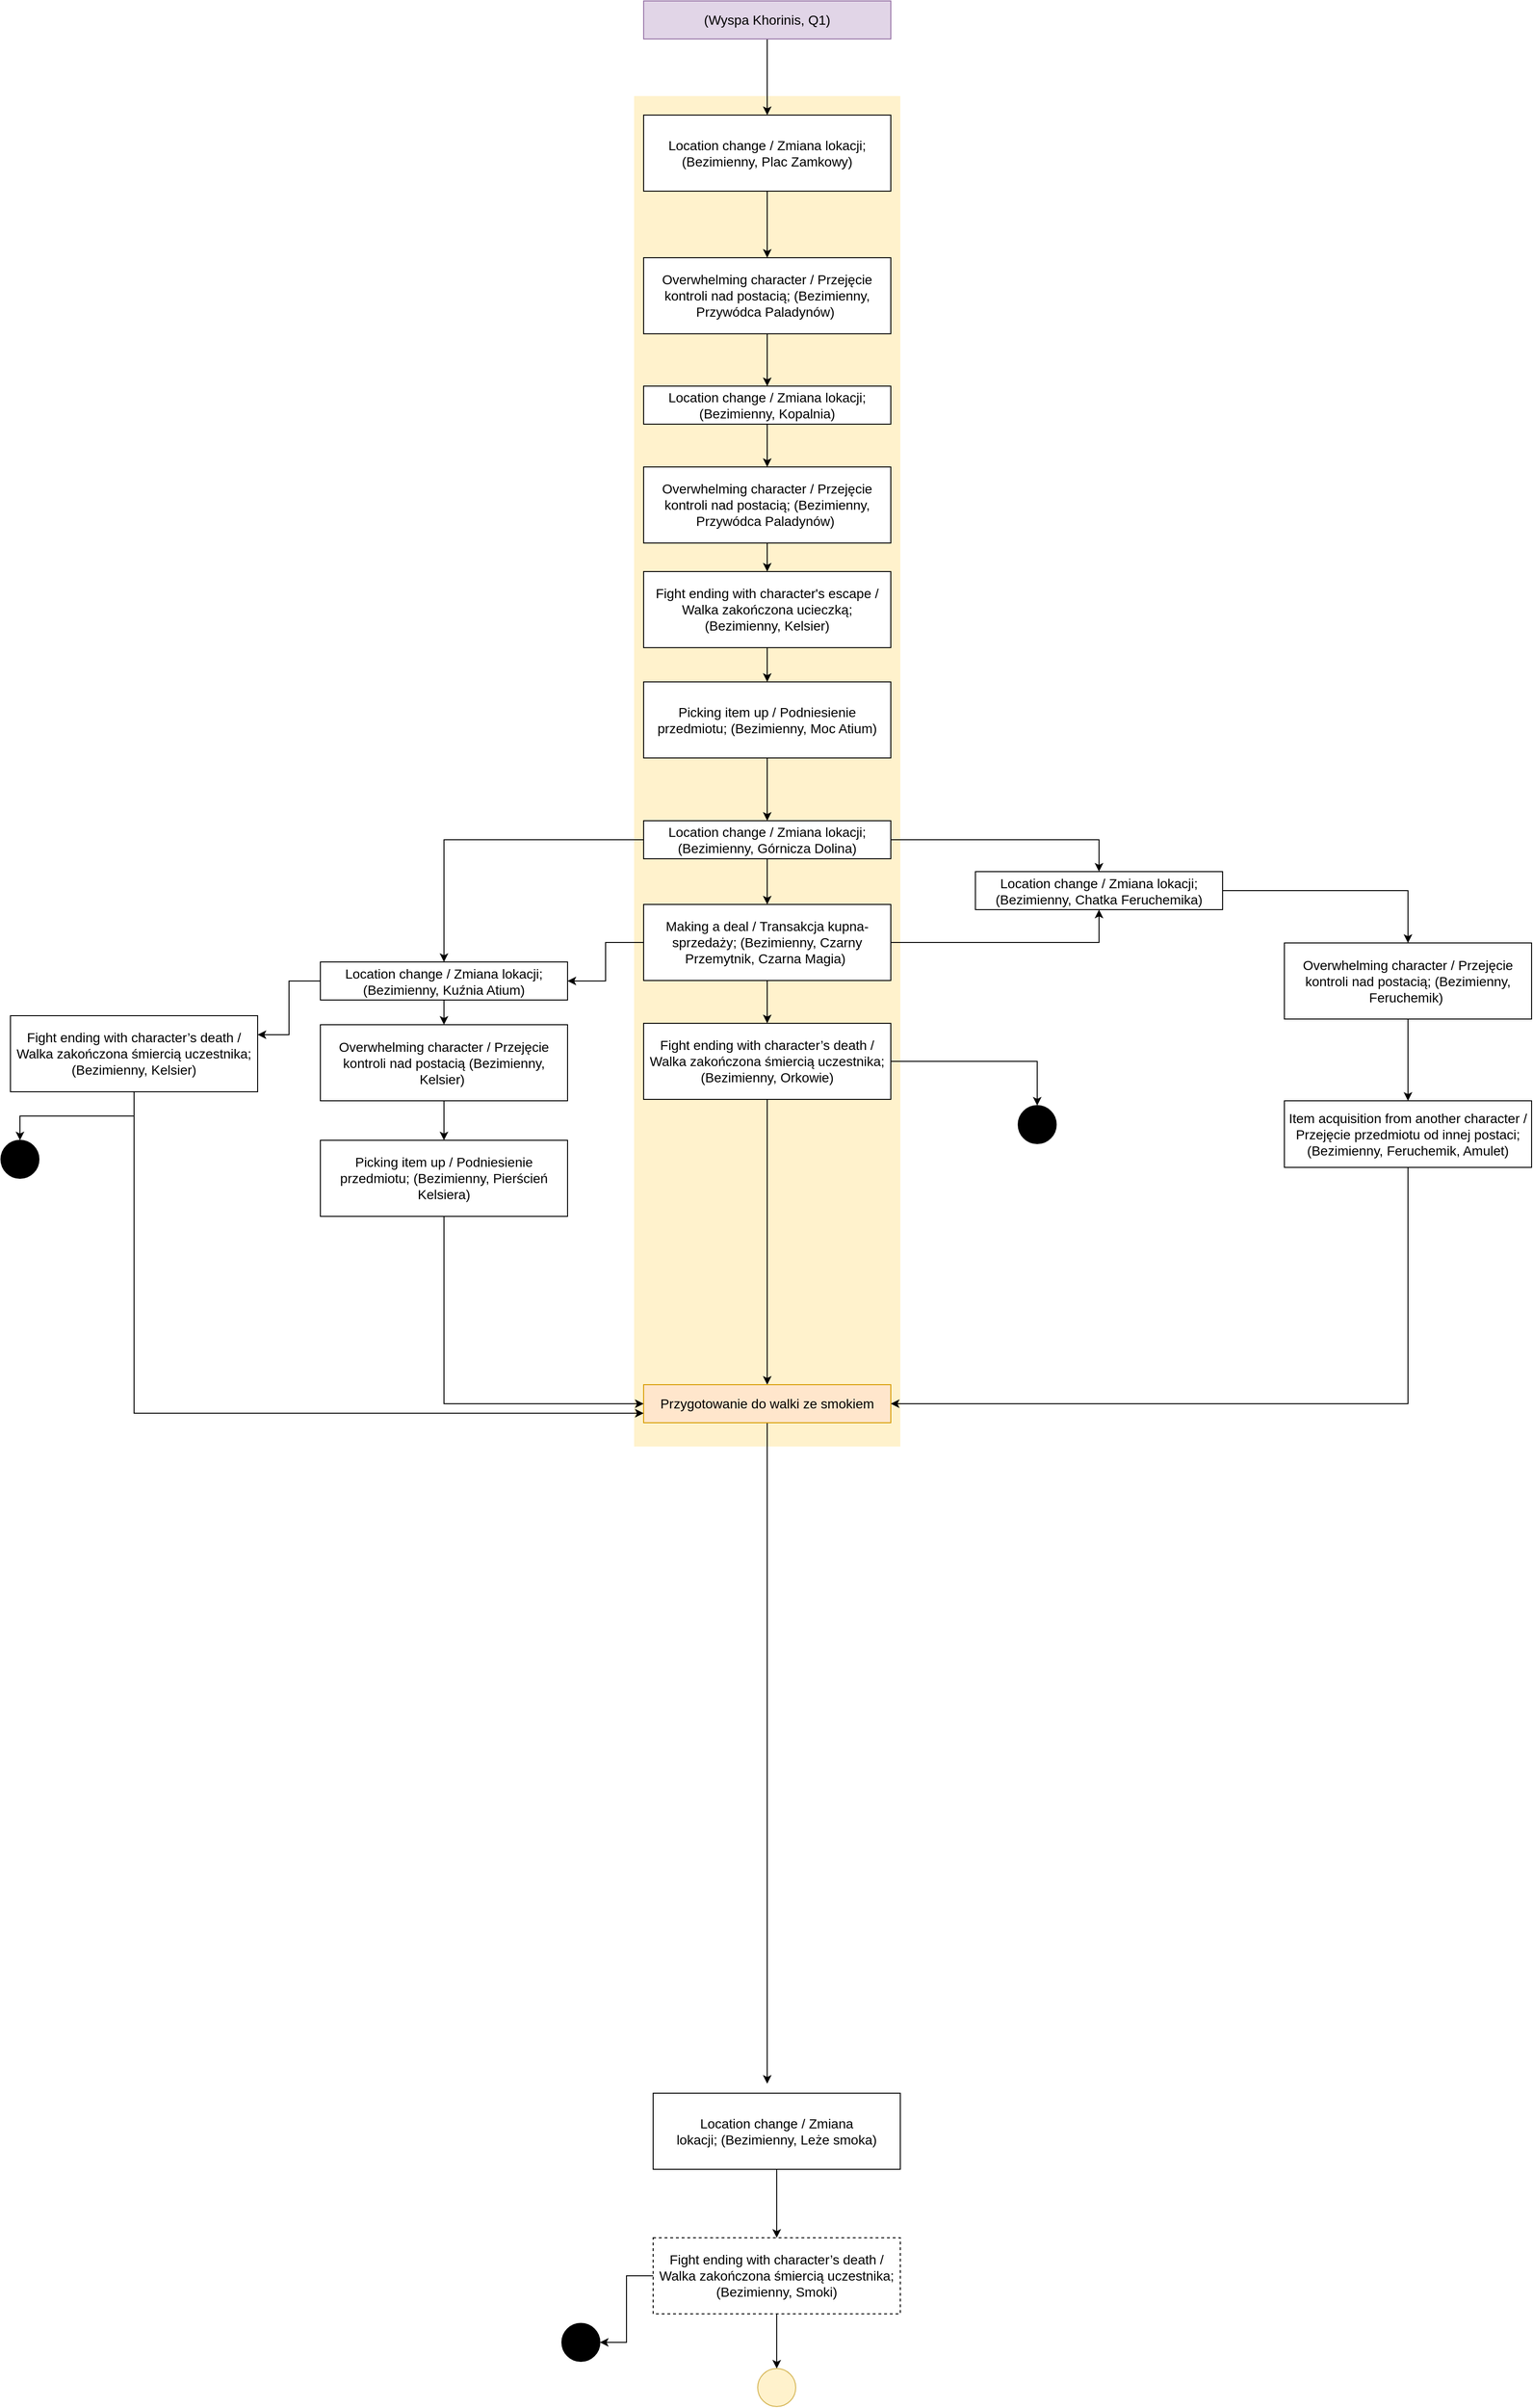 <mxfile version="26.0.4">
  <diagram id="rkxneIpJQOFQeqjlJjRi" name="DiagramFabuly">
    <mxGraphModel dx="3187" dy="2958" grid="1" gridSize="10" guides="1" tooltips="1" connect="1" arrows="1" fold="1" page="1" pageScale="1" pageWidth="850" pageHeight="1100" math="0" shadow="0">
      <root>
        <mxCell id="0" />
        <mxCell id="1" parent="0" />
        <mxCell id="L8YZ8_fF07wdOiWUrEbG-100" value="" style="rounded=0;whiteSpace=wrap;html=1;fillColor=#fff2cc;fontFamily=Helvetica;fontSize=14;strokeColor=none;container=0;" parent="1" vertex="1">
          <mxGeometry x="866" y="-70" width="280" height="1420" as="geometry" />
        </mxCell>
        <mxCell id="L8YZ8_fF07wdOiWUrEbG-247" style="edgeStyle=orthogonalEdgeStyle;rounded=0;orthogonalLoop=1;jettySize=auto;html=1;exitX=0.5;exitY=1;exitDx=0;exitDy=0;" parent="1" source="L8YZ8_fF07wdOiWUrEbG-86" target="L8YZ8_fF07wdOiWUrEbG-140" edge="1">
          <mxGeometry relative="1" as="geometry" />
        </mxCell>
        <mxCell id="L8YZ8_fF07wdOiWUrEbG-86" value="&lt;font&gt;(Wyspa Khorinis, Q1)&lt;/font&gt;" style="rounded=0;whiteSpace=wrap;html=1;strokeColor=#9673a6;fillColor=#e1d5e7;container=0;fontSize=14;" parent="1" vertex="1">
          <mxGeometry x="876" y="-170" width="260" height="40" as="geometry" />
        </mxCell>
        <mxCell id="BgiVhQcfrGqZTO2HbATs-4" value="" style="edgeStyle=orthogonalEdgeStyle;rounded=0;orthogonalLoop=1;jettySize=auto;html=1;" parent="1" source="L8YZ8_fF07wdOiWUrEbG-102" target="L8YZ8_fF07wdOiWUrEbG-127" edge="1">
          <mxGeometry relative="1" as="geometry" />
        </mxCell>
        <mxCell id="L8YZ8_fF07wdOiWUrEbG-102" value="Fight ending with character&#39;s escape / Walka zakończona ucieczką; (Bezimienny, Kelsier)" style="rounded=0;whiteSpace=wrap;html=1;sketch=0;align=center;fontSize=14;container=0;" parent="1" vertex="1">
          <mxGeometry x="876" y="430" width="260" height="80" as="geometry" />
        </mxCell>
        <mxCell id="L8YZ8_fF07wdOiWUrEbG-103" value="&lt;span id=&quot;docs-internal-guid-4cfbbf0f-7fff-1ddc-6e00-4f36d3d0db7e&quot;&gt;&lt;span style=&quot;background-color: transparent ; vertical-align: baseline&quot;&gt;&lt;font&gt;&lt;font face=&quot;arial&quot;&gt;&lt;span&gt;Location change / Zmiana lokacji;&lt;/span&gt;&lt;/font&gt;&lt;span style=&quot;font-family: arial;&quot;&gt;(Bezimienny, Górnicza Dolina)&lt;/span&gt;&lt;br&gt;&lt;/font&gt;&lt;/span&gt;&lt;/span&gt;" style="rounded=0;whiteSpace=wrap;html=1;align=center;container=0;fontSize=14;" parent="1" vertex="1">
          <mxGeometry x="876" y="692" width="260" height="40" as="geometry" />
        </mxCell>
        <mxCell id="BgiVhQcfrGqZTO2HbATs-6" value="" style="edgeStyle=orthogonalEdgeStyle;rounded=0;orthogonalLoop=1;jettySize=auto;html=1;" parent="1" source="L8YZ8_fF07wdOiWUrEbG-108" target="BgiVhQcfrGqZTO2HbATs-2" edge="1">
          <mxGeometry relative="1" as="geometry" />
        </mxCell>
        <mxCell id="L8YZ8_fF07wdOiWUrEbG-108" value="&lt;span id=&quot;docs-internal-guid-4cfbbf0f-7fff-1ddc-6e00-4f36d3d0db7e&quot;&gt;&lt;span style=&quot;background-color: transparent ; vertical-align: baseline&quot;&gt;&lt;font&gt;&lt;font face=&quot;arial&quot;&gt;&lt;span&gt;Location change / Zmiana lokacji; (Bezimienny, Kopalnia)&lt;/span&gt;&lt;/font&gt;&lt;/font&gt;&lt;/span&gt;&lt;/span&gt;" style="rounded=0;whiteSpace=wrap;html=1;align=center;container=0;fontSize=14;" parent="1" vertex="1">
          <mxGeometry x="876" y="235" width="260" height="40" as="geometry" />
        </mxCell>
        <mxCell id="L8YZ8_fF07wdOiWUrEbG-109" value="" style="edgeStyle=orthogonalEdgeStyle;rounded=0;orthogonalLoop=1;jettySize=auto;html=1;fontSize=14;" parent="1" source="L8YZ8_fF07wdOiWUrEbG-111" target="L8YZ8_fF07wdOiWUrEbG-112" edge="1">
          <mxGeometry relative="1" as="geometry" />
        </mxCell>
        <mxCell id="L8YZ8_fF07wdOiWUrEbG-110" value="" style="edgeStyle=orthogonalEdgeStyle;rounded=0;orthogonalLoop=1;jettySize=auto;html=1;fontSize=14;" parent="1" source="L8YZ8_fF07wdOiWUrEbG-111" target="L8YZ8_fF07wdOiWUrEbG-114" edge="1">
          <mxGeometry relative="1" as="geometry" />
        </mxCell>
        <mxCell id="L8YZ8_fF07wdOiWUrEbG-111" value="&lt;font&gt;Fight ending with character’s death / Walka zakończona śmiercią uczestnika; (Bezimienny, Orkowie)&lt;/font&gt;" style="rounded=0;whiteSpace=wrap;html=1;fontSize=14;fontFamily=Helvetica;container=0;" parent="1" vertex="1">
          <mxGeometry x="876" y="905" width="260" height="80" as="geometry" />
        </mxCell>
        <mxCell id="L8YZ8_fF07wdOiWUrEbG-112" value="" style="ellipse;whiteSpace=wrap;html=1;aspect=fixed;fontSize=14;align=center;fillColor=#000000;container=0;" parent="1" vertex="1">
          <mxGeometry x="1270" y="991.5" width="40" height="40" as="geometry" />
        </mxCell>
        <mxCell id="wIxRWUz_mLLFGNtNrPbb-19" style="edgeStyle=orthogonalEdgeStyle;rounded=0;orthogonalLoop=1;jettySize=auto;html=1;" parent="1" source="L8YZ8_fF07wdOiWUrEbG-114" edge="1">
          <mxGeometry relative="1" as="geometry">
            <mxPoint x="1006" y="2020" as="targetPoint" />
          </mxGeometry>
        </mxCell>
        <mxCell id="L8YZ8_fF07wdOiWUrEbG-114" value="&lt;font face=&quot;arial&quot;&gt;Przygotowanie do walki ze smokiem&lt;/font&gt;" style="rounded=0;whiteSpace=wrap;html=1;align=center;container=0;fontSize=14;fillColor=#ffe6cc;strokeColor=#d79b00;" parent="1" vertex="1">
          <mxGeometry x="876" y="1285" width="260" height="40" as="geometry" />
        </mxCell>
        <mxCell id="L8YZ8_fF07wdOiWUrEbG-117" value="" style="edgeStyle=orthogonalEdgeStyle;rounded=0;orthogonalLoop=1;jettySize=auto;html=1;fontSize=14;entryX=0.5;entryY=0;entryDx=0;entryDy=0;" parent="1" source="L8YZ8_fF07wdOiWUrEbG-119" target="12mz_8oFqkP4Q2UUcGUV-4" edge="1">
          <mxGeometry relative="1" as="geometry">
            <Array as="points" />
            <mxPoint x="1680" y="991.5" as="targetPoint" />
          </mxGeometry>
        </mxCell>
        <mxCell id="L8YZ8_fF07wdOiWUrEbG-119" value="&lt;font face=&quot;arial&quot;&gt;&lt;span&gt;Overwhelming character / Przejęcie kontroli nad postacią; (Bezimienny, Feruchemik)&amp;nbsp;&lt;/span&gt;&lt;/font&gt;" style="rounded=0;whiteSpace=wrap;html=1;align=center;container=0;fontSize=14;" parent="1" vertex="1">
          <mxGeometry x="1550" y="820.5" width="260" height="80" as="geometry" />
        </mxCell>
        <mxCell id="L8YZ8_fF07wdOiWUrEbG-121" value="" style="edgeStyle=orthogonalEdgeStyle;rounded=0;orthogonalLoop=1;jettySize=auto;html=1;fontSize=14;" parent="1" source="L8YZ8_fF07wdOiWUrEbG-122" target="L8YZ8_fF07wdOiWUrEbG-108" edge="1">
          <mxGeometry relative="1" as="geometry" />
        </mxCell>
        <mxCell id="L8YZ8_fF07wdOiWUrEbG-122" value="&lt;span id=&quot;docs-internal-guid-4cfbbf0f-7fff-1ddc-6e00-4f36d3d0db7e&quot;&gt;&lt;span style=&quot;background-color: transparent ; vertical-align: baseline&quot;&gt;&lt;font&gt;&lt;font face=&quot;arial&quot;&gt;&lt;span&gt;Overwhelming character / Przejęcie kontroli nad postacią; (Bezimienny, Przywódca Paladynów)&amp;nbsp;&lt;/span&gt;&lt;/font&gt;&lt;/font&gt;&lt;/span&gt;&lt;/span&gt;" style="rounded=0;whiteSpace=wrap;html=1;align=center;container=0;fontSize=14;" parent="1" vertex="1">
          <mxGeometry x="876" y="100" width="260" height="80" as="geometry" />
        </mxCell>
        <mxCell id="L8YZ8_fF07wdOiWUrEbG-126" value="" style="edgeStyle=orthogonalEdgeStyle;rounded=0;orthogonalLoop=1;jettySize=auto;html=1;entryX=0.5;entryY=0;entryDx=0;entryDy=0;fontSize=14;" parent="1" source="L8YZ8_fF07wdOiWUrEbG-127" target="L8YZ8_fF07wdOiWUrEbG-103" edge="1">
          <mxGeometry relative="1" as="geometry" />
        </mxCell>
        <mxCell id="L8YZ8_fF07wdOiWUrEbG-127" value="Picking item up / Podniesienie przedmiotu; (Bezimienny, Moc Atium)" style="rounded=0;whiteSpace=wrap;html=1;sketch=0;align=center;fontSize=14;container=0;" parent="1" vertex="1">
          <mxGeometry x="876" y="546" width="260" height="80" as="geometry" />
        </mxCell>
        <mxCell id="L8YZ8_fF07wdOiWUrEbG-128" value="" style="edgeStyle=orthogonalEdgeStyle;rounded=0;orthogonalLoop=1;jettySize=auto;html=1;fontSize=14;" parent="1" source="L8YZ8_fF07wdOiWUrEbG-129" target="L8YZ8_fF07wdOiWUrEbG-119" edge="1">
          <mxGeometry relative="1" as="geometry" />
        </mxCell>
        <mxCell id="L8YZ8_fF07wdOiWUrEbG-129" value="&lt;span id=&quot;docs-internal-guid-4cfbbf0f-7fff-1ddc-6e00-4f36d3d0db7e&quot;&gt;&lt;span style=&quot;background-color: transparent ; vertical-align: baseline&quot;&gt;&lt;font&gt;&lt;font face=&quot;arial&quot;&gt;&lt;span&gt;Location change / Zmiana lokacji;&lt;/span&gt;&lt;/font&gt;&lt;span style=&quot;font-family: arial;&quot;&gt;(Bezimienny, Chatka Feruchemika)&lt;/span&gt;&lt;br&gt;&lt;/font&gt;&lt;/span&gt;&lt;/span&gt;" style="rounded=0;whiteSpace=wrap;html=1;align=center;container=0;fontSize=14;" parent="1" vertex="1">
          <mxGeometry x="1225" y="745.5" width="260" height="40" as="geometry" />
        </mxCell>
        <mxCell id="L8YZ8_fF07wdOiWUrEbG-130" value="" style="edgeStyle=orthogonalEdgeStyle;rounded=0;orthogonalLoop=1;jettySize=auto;html=1;fontSize=14;" parent="1" source="L8YZ8_fF07wdOiWUrEbG-103" target="L8YZ8_fF07wdOiWUrEbG-129" edge="1">
          <mxGeometry relative="1" as="geometry" />
        </mxCell>
        <mxCell id="L8YZ8_fF07wdOiWUrEbG-131" value="" style="edgeStyle=orthogonalEdgeStyle;rounded=0;orthogonalLoop=1;jettySize=auto;html=1;entryX=1;entryY=0.5;entryDx=0;entryDy=0;fontSize=14;exitX=0.5;exitY=1;exitDx=0;exitDy=0;" parent="1" source="12mz_8oFqkP4Q2UUcGUV-4" target="L8YZ8_fF07wdOiWUrEbG-114" edge="1">
          <mxGeometry relative="1" as="geometry">
            <mxPoint x="1470" y="1188" as="targetPoint" />
            <Array as="points">
              <mxPoint x="1680" y="1305" />
            </Array>
            <mxPoint x="1700.043" y="1071.5" as="sourcePoint" />
          </mxGeometry>
        </mxCell>
        <mxCell id="L8YZ8_fF07wdOiWUrEbG-132" value="" style="edgeStyle=orthogonalEdgeStyle;rounded=0;orthogonalLoop=1;jettySize=auto;html=1;entryX=0.5;entryY=0;entryDx=0;entryDy=0;fontSize=14;" parent="1" source="L8YZ8_fF07wdOiWUrEbG-134" target="L8YZ8_fF07wdOiWUrEbG-111" edge="1">
          <mxGeometry relative="1" as="geometry" />
        </mxCell>
        <mxCell id="L8YZ8_fF07wdOiWUrEbG-133" style="edgeStyle=orthogonalEdgeStyle;rounded=0;orthogonalLoop=1;jettySize=auto;html=1;exitX=1;exitY=0.5;exitDx=0;exitDy=0;entryX=0.5;entryY=1;entryDx=0;entryDy=0;fontSize=14;" parent="1" source="L8YZ8_fF07wdOiWUrEbG-134" target="L8YZ8_fF07wdOiWUrEbG-129" edge="1">
          <mxGeometry relative="1" as="geometry" />
        </mxCell>
        <mxCell id="L8YZ8_fF07wdOiWUrEbG-134" value="&lt;span id=&quot;docs-internal-guid-4cfbbf0f-7fff-1ddc-6e00-4f36d3d0db7e&quot;&gt;&lt;span style=&quot;background-color: transparent ; vertical-align: baseline&quot;&gt;&lt;font&gt;&lt;font face=&quot;arial&quot;&gt;&lt;span&gt;Making a deal / Transakcja kupna-sprzedaży; (Bezimienny, Czarny Przemytnik, Czarna Magia)&amp;nbsp;&lt;/span&gt;&lt;/font&gt;&lt;/font&gt;&lt;/span&gt;&lt;/span&gt;" style="rounded=0;whiteSpace=wrap;html=1;align=center;container=0;fontSize=14;" parent="1" vertex="1">
          <mxGeometry x="876" y="780" width="260" height="80" as="geometry" />
        </mxCell>
        <mxCell id="L8YZ8_fF07wdOiWUrEbG-135" value="" style="edgeStyle=orthogonalEdgeStyle;rounded=0;orthogonalLoop=1;jettySize=auto;html=1;fontSize=14;" parent="1" source="L8YZ8_fF07wdOiWUrEbG-103" target="L8YZ8_fF07wdOiWUrEbG-134" edge="1">
          <mxGeometry relative="1" as="geometry" />
        </mxCell>
        <mxCell id="L8YZ8_fF07wdOiWUrEbG-137" style="edgeStyle=orthogonalEdgeStyle;rounded=0;orthogonalLoop=1;jettySize=auto;html=1;exitX=0.5;exitY=1;exitDx=0;exitDy=0;entryX=0;entryY=0.5;entryDx=0;entryDy=0;fontSize=14;" parent="1" source="L8YZ8_fF07wdOiWUrEbG-169" target="L8YZ8_fF07wdOiWUrEbG-114" edge="1">
          <mxGeometry relative="1" as="geometry" />
        </mxCell>
        <mxCell id="L8YZ8_fF07wdOiWUrEbG-138" value="" style="edgeStyle=orthogonalEdgeStyle;rounded=0;orthogonalLoop=1;jettySize=auto;html=1;fontSize=14;" parent="1" source="L8YZ8_fF07wdOiWUrEbG-103" target="L8YZ8_fF07wdOiWUrEbG-172" edge="1">
          <mxGeometry relative="1" as="geometry" />
        </mxCell>
        <mxCell id="L8YZ8_fF07wdOiWUrEbG-139" style="edgeStyle=orthogonalEdgeStyle;rounded=0;orthogonalLoop=1;jettySize=auto;html=1;exitX=0;exitY=0.5;exitDx=0;exitDy=0;entryX=1;entryY=0.5;entryDx=0;entryDy=0;fontSize=14;" parent="1" source="L8YZ8_fF07wdOiWUrEbG-134" target="L8YZ8_fF07wdOiWUrEbG-172" edge="1">
          <mxGeometry relative="1" as="geometry" />
        </mxCell>
        <mxCell id="L8YZ8_fF07wdOiWUrEbG-140" value="&lt;font face=&quot;arial&quot;&gt;&lt;span&gt;Location change / Zmiana lokacji; (Bezimienny, Plac Zamkowy)&lt;/span&gt;&lt;/font&gt;" style="rounded=0;whiteSpace=wrap;html=1;align=center;container=0;fontSize=14;" parent="1" vertex="1">
          <mxGeometry x="876" y="-50" width="260" height="80" as="geometry" />
        </mxCell>
        <mxCell id="L8YZ8_fF07wdOiWUrEbG-141" value="" style="edgeStyle=orthogonalEdgeStyle;rounded=0;orthogonalLoop=1;jettySize=auto;html=1;fontSize=14;" parent="1" source="L8YZ8_fF07wdOiWUrEbG-140" target="L8YZ8_fF07wdOiWUrEbG-122" edge="1">
          <mxGeometry relative="1" as="geometry" />
        </mxCell>
        <mxCell id="_AeHbqln6yWPShEhwbNr-14" style="edgeStyle=orthogonalEdgeStyle;rounded=0;orthogonalLoop=1;jettySize=auto;html=1;entryX=0;entryY=0.75;entryDx=0;entryDy=0;" parent="1" source="L8YZ8_fF07wdOiWUrEbG-166" target="L8YZ8_fF07wdOiWUrEbG-114" edge="1">
          <mxGeometry relative="1" as="geometry">
            <Array as="points">
              <mxPoint x="340" y="1315" />
            </Array>
          </mxGeometry>
        </mxCell>
        <mxCell id="_AeHbqln6yWPShEhwbNr-57" style="edgeStyle=orthogonalEdgeStyle;rounded=0;orthogonalLoop=1;jettySize=auto;html=1;entryX=0.5;entryY=0;entryDx=0;entryDy=0;" parent="1" source="L8YZ8_fF07wdOiWUrEbG-166" target="L8YZ8_fF07wdOiWUrEbG-167" edge="1">
          <mxGeometry relative="1" as="geometry" />
        </mxCell>
        <mxCell id="L8YZ8_fF07wdOiWUrEbG-166" value="&lt;span id=&quot;docs-internal-guid-4cfbbf0f-7fff-1ddc-6e00-4f36d3d0db7e&quot;&gt;&lt;span style=&quot;background-color: transparent ; vertical-align: baseline&quot;&gt;&lt;font&gt;&lt;font face=&quot;arial&quot;&gt;&lt;span&gt;Fight ending with character’s death / Walka zakończona śmiercią uczestnika; (Bezimienny, Kelsier)&lt;/span&gt;&lt;/font&gt;&lt;/font&gt;&lt;/span&gt;&lt;/span&gt;" style="rounded=0;whiteSpace=wrap;html=1;align=center;container=0;fontSize=14;" parent="1" vertex="1">
          <mxGeometry x="210" y="897" width="260" height="80" as="geometry" />
        </mxCell>
        <mxCell id="L8YZ8_fF07wdOiWUrEbG-167" value="" style="ellipse;whiteSpace=wrap;html=1;aspect=fixed;fontSize=14;align=center;fillColor=#000000;container=0;" parent="1" vertex="1">
          <mxGeometry x="200" y="1028" width="40" height="40" as="geometry" />
        </mxCell>
        <mxCell id="L8YZ8_fF07wdOiWUrEbG-169" value="&lt;font face=&quot;arial&quot;&gt;&lt;span&gt;Picking item up / Podniesienie przedmiotu; (Bezimienny, Pierścień Kelsiera)&lt;/span&gt;&lt;/font&gt;" style="rounded=0;whiteSpace=wrap;html=1;align=center;container=0;fontSize=14;" parent="1" vertex="1">
          <mxGeometry x="536" y="1028" width="260" height="80" as="geometry" />
        </mxCell>
        <mxCell id="L8YZ8_fF07wdOiWUrEbG-170" value="&lt;span id=&quot;docs-internal-guid-4cfbbf0f-7fff-1ddc-6e00-4f36d3d0db7e&quot;&gt;&lt;span style=&quot;background-color: transparent ; vertical-align: baseline&quot;&gt;&lt;font&gt;&lt;font face=&quot;arial&quot;&gt;&lt;span&gt;Overwhelming character / Przejęcie kontroli nad postacią (Bezimienny, Kelsier)&amp;nbsp;&lt;/span&gt;&lt;/font&gt;&lt;/font&gt;&lt;/span&gt;&lt;/span&gt;" style="rounded=0;whiteSpace=wrap;html=1;align=center;container=0;fontSize=14;" parent="1" vertex="1">
          <mxGeometry x="536" y="906.5" width="260" height="80" as="geometry" />
        </mxCell>
        <mxCell id="L8YZ8_fF07wdOiWUrEbG-171" value="" style="edgeStyle=orthogonalEdgeStyle;rounded=0;orthogonalLoop=1;jettySize=auto;html=1;fontSize=14;" parent="1" source="L8YZ8_fF07wdOiWUrEbG-170" target="L8YZ8_fF07wdOiWUrEbG-169" edge="1">
          <mxGeometry relative="1" as="geometry" />
        </mxCell>
        <mxCell id="_AeHbqln6yWPShEhwbNr-12" style="edgeStyle=orthogonalEdgeStyle;rounded=0;orthogonalLoop=1;jettySize=auto;html=1;entryX=1;entryY=0.25;entryDx=0;entryDy=0;" parent="1" source="L8YZ8_fF07wdOiWUrEbG-172" target="L8YZ8_fF07wdOiWUrEbG-166" edge="1">
          <mxGeometry relative="1" as="geometry" />
        </mxCell>
        <mxCell id="L8YZ8_fF07wdOiWUrEbG-172" value="&lt;span id=&quot;docs-internal-guid-4cfbbf0f-7fff-1ddc-6e00-4f36d3d0db7e&quot;&gt;&lt;span style=&quot;background-color: transparent ; vertical-align: baseline&quot;&gt;&lt;font&gt;&lt;font face=&quot;arial&quot;&gt;&lt;span&gt;Location change / Zmiana lokacji;&lt;/span&gt;&lt;/font&gt;&lt;span style=&quot;font-family: arial;&quot;&gt;(Bezimienny, Kuźnia Atium)&lt;/span&gt;&lt;br&gt;&lt;/font&gt;&lt;/span&gt;&lt;/span&gt;" style="rounded=0;whiteSpace=wrap;html=1;align=center;container=0;fontSize=14;" parent="1" vertex="1">
          <mxGeometry x="536" y="840.5" width="260" height="40" as="geometry" />
        </mxCell>
        <mxCell id="L8YZ8_fF07wdOiWUrEbG-174" value="" style="edgeStyle=orthogonalEdgeStyle;rounded=0;orthogonalLoop=1;jettySize=auto;html=1;fontSize=14;" parent="1" source="L8YZ8_fF07wdOiWUrEbG-172" target="L8YZ8_fF07wdOiWUrEbG-170" edge="1">
          <mxGeometry relative="1" as="geometry" />
        </mxCell>
        <mxCell id="wIxRWUz_mLLFGNtNrPbb-6" value="" style="edgeStyle=orthogonalEdgeStyle;rounded=0;orthogonalLoop=1;jettySize=auto;html=1;fontSize=14;" parent="1" source="wIxRWUz_mLLFGNtNrPbb-7" target="wIxRWUz_mLLFGNtNrPbb-8" edge="1">
          <mxGeometry relative="1" as="geometry" />
        </mxCell>
        <mxCell id="wIxRWUz_mLLFGNtNrPbb-7" value="&lt;font&gt;Fight ending with character’s death / Walka zakończona śmiercią uczestnika; (Bezimienny, Smoki)&lt;/font&gt;" style="rounded=0;whiteSpace=wrap;html=1;align=center;fontSize=14;fontFamily=Helvetica;dashed=1;container=0;" parent="1" vertex="1">
          <mxGeometry x="886" y="2182" width="260" height="80" as="geometry" />
        </mxCell>
        <mxCell id="wIxRWUz_mLLFGNtNrPbb-8" value="" style="ellipse;whiteSpace=wrap;html=1;aspect=fixed;fontSize=14;align=center;fillColor=#fff2cc;strokeWidth=1;strokeColor=#d6b656;container=0;" parent="1" vertex="1">
          <mxGeometry x="996" y="2319.5" width="40" height="40" as="geometry" />
        </mxCell>
        <mxCell id="wIxRWUz_mLLFGNtNrPbb-9" value="" style="edgeStyle=orthogonalEdgeStyle;rounded=0;orthogonalLoop=1;jettySize=auto;html=1;fontSize=14;" parent="1" source="wIxRWUz_mLLFGNtNrPbb-10" target="wIxRWUz_mLLFGNtNrPbb-7" edge="1">
          <mxGeometry relative="1" as="geometry" />
        </mxCell>
        <mxCell id="wIxRWUz_mLLFGNtNrPbb-10" value="&lt;span id=&quot;docs-internal-guid-4cfbbf0f-7fff-1ddc-6e00-4f36d3d0db7e&quot;&gt;&lt;span style=&quot;background-color: transparent ; vertical-align: baseline&quot;&gt;&lt;font&gt;&lt;span style=&quot;font-family: arial;&quot;&gt;Location change / Zmiana lokacji;&lt;/span&gt;&lt;font face=&quot;arial&quot;&gt;&lt;span&gt;&amp;nbsp;(Bezimienny, Leże smoka)&lt;/span&gt;&lt;/font&gt;&lt;/font&gt;&lt;/span&gt;&lt;/span&gt;" style="rounded=0;whiteSpace=wrap;html=1;align=center;container=0;fontSize=14;" parent="1" vertex="1">
          <mxGeometry x="886" y="2030" width="260" height="80" as="geometry" />
        </mxCell>
        <mxCell id="wIxRWUz_mLLFGNtNrPbb-11" value="" style="ellipse;whiteSpace=wrap;html=1;aspect=fixed;fontSize=14;align=center;fillColor=#000000;container=0;" parent="1" vertex="1">
          <mxGeometry x="790" y="2272" width="40" height="40" as="geometry" />
        </mxCell>
        <mxCell id="wIxRWUz_mLLFGNtNrPbb-12" value="" style="edgeStyle=orthogonalEdgeStyle;rounded=0;orthogonalLoop=1;jettySize=auto;html=1;entryX=1;entryY=0.5;entryDx=0;entryDy=0;exitX=0;exitY=0.5;exitDx=0;exitDy=0;fontSize=14;" parent="1" source="wIxRWUz_mLLFGNtNrPbb-7" target="wIxRWUz_mLLFGNtNrPbb-11" edge="1">
          <mxGeometry relative="1" as="geometry">
            <mxPoint x="896" y="1970" as="sourcePoint" />
            <mxPoint x="866" y="1970" as="targetPoint" />
          </mxGeometry>
        </mxCell>
        <mxCell id="12mz_8oFqkP4Q2UUcGUV-4" value="&lt;font face=&quot;arial&quot;&gt;&lt;span&gt;Item acquisition from another character / Przejęcie przedmiotu od innej postaci; (Bezimienny, Feruchemik, Amulet)&lt;/span&gt;&lt;/font&gt;" style="rounded=0;whiteSpace=wrap;html=1;sketch=0;align=center;container=0;fontSize=14;" parent="1" vertex="1">
          <mxGeometry x="1550" y="986.5" width="260" height="70" as="geometry" />
        </mxCell>
        <mxCell id="BgiVhQcfrGqZTO2HbATs-7" value="" style="edgeStyle=orthogonalEdgeStyle;rounded=0;orthogonalLoop=1;jettySize=auto;html=1;" parent="1" source="BgiVhQcfrGqZTO2HbATs-2" target="L8YZ8_fF07wdOiWUrEbG-102" edge="1">
          <mxGeometry relative="1" as="geometry" />
        </mxCell>
        <mxCell id="BgiVhQcfrGqZTO2HbATs-2" value="&lt;span id=&quot;docs-internal-guid-4cfbbf0f-7fff-1ddc-6e00-4f36d3d0db7e&quot;&gt;&lt;span style=&quot;background-color: transparent ; vertical-align: baseline&quot;&gt;&lt;font&gt;&lt;font face=&quot;arial&quot;&gt;&lt;span&gt;Overwhelming character / Przejęcie kontroli nad postacią; (Bezimienny, Przywódca Paladynów)&amp;nbsp;&lt;/span&gt;&lt;/font&gt;&lt;/font&gt;&lt;/span&gt;&lt;/span&gt;" style="rounded=0;whiteSpace=wrap;html=1;align=center;container=0;fontSize=14;" parent="1" vertex="1">
          <mxGeometry x="876" y="320" width="260" height="80" as="geometry" />
        </mxCell>
      </root>
    </mxGraphModel>
  </diagram>
</mxfile>
